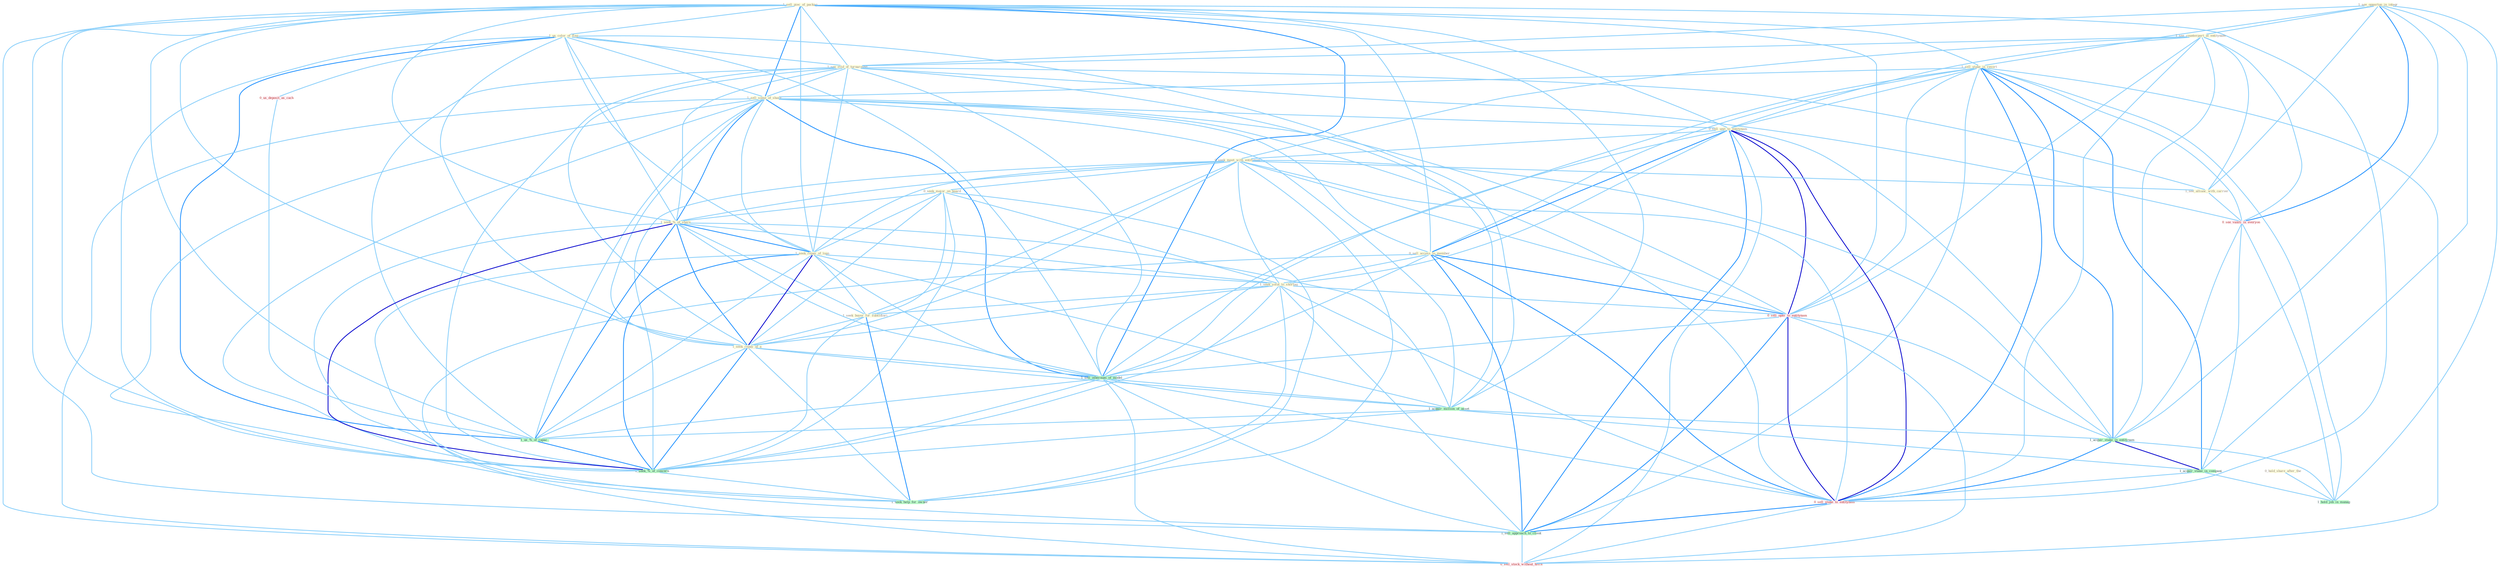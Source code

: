 Graph G{ 
    node
    [shape=polygon,style=filled,width=.5,height=.06,color="#BDFCC9",fixedsize=true,fontsize=4,
    fontcolor="#2f4f4f"];
    {node
    [color="#ffffe0", fontcolor="#8b7d6b"] "1_sell_piec_of_packag " "1_see_opportun_in_integr " "1_sell_stake_in_resort " "1_us_color_of_flag " "1_see_counterpart_at_entitynam " "1_see_evid_of_turnaround " "1_sell_some_of_share " "0_sell_unit_to_entitynam " "0_hold_share_after_the " "0_sell_access_to_member " "0_seek_meet_with_entitynam " "0_seek_major_on_board " "1_see_allianc_with_carrier " "1_seek_%_of_share " "1_seek_repay_of_loan " "1_seek_solut_to_shortag " "1_seek_buyer_for_subsidiari " "1_seek_repay_of_a "}
{node [color="#fff0f5", fontcolor="#b22222"] "0_sell_oper_to_entitynam " "0_see_vaniti_in_everyon " "0_us_deposit_as_cach " "0_sell_stake_to_entitynam " "0_sell_stock_without_hitch "}
edge [color="#B0E2FF"];

	"1_sell_piec_of_packag " -- "1_sell_stake_in_resort " [w="1", color="#87cefa" ];
	"1_sell_piec_of_packag " -- "1_us_color_of_flag " [w="1", color="#87cefa" ];
	"1_sell_piec_of_packag " -- "1_see_evid_of_turnaround " [w="1", color="#87cefa" ];
	"1_sell_piec_of_packag " -- "1_sell_some_of_share " [w="2", color="#1e90ff" , len=0.8];
	"1_sell_piec_of_packag " -- "0_sell_unit_to_entitynam " [w="1", color="#87cefa" ];
	"1_sell_piec_of_packag " -- "0_sell_access_to_member " [w="1", color="#87cefa" ];
	"1_sell_piec_of_packag " -- "1_seek_%_of_share " [w="1", color="#87cefa" ];
	"1_sell_piec_of_packag " -- "1_seek_repay_of_loan " [w="1", color="#87cefa" ];
	"1_sell_piec_of_packag " -- "1_seek_repay_of_a " [w="1", color="#87cefa" ];
	"1_sell_piec_of_packag " -- "0_sell_oper_to_entitynam " [w="1", color="#87cefa" ];
	"1_sell_piec_of_packag " -- "1_sell_othernum_of_model " [w="2", color="#1e90ff" , len=0.8];
	"1_sell_piec_of_packag " -- "1_acquir_million_of_asset " [w="1", color="#87cefa" ];
	"1_sell_piec_of_packag " -- "0_sell_stake_to_entitynam " [w="1", color="#87cefa" ];
	"1_sell_piec_of_packag " -- "1_us_%_of_capac " [w="1", color="#87cefa" ];
	"1_sell_piec_of_packag " -- "1_sell_approach_to_client " [w="1", color="#87cefa" ];
	"1_sell_piec_of_packag " -- "0_sell_stock_without_hitch " [w="1", color="#87cefa" ];
	"1_sell_piec_of_packag " -- "1_seek_%_of_concern " [w="1", color="#87cefa" ];
	"1_see_opportun_in_integr " -- "1_sell_stake_in_resort " [w="1", color="#87cefa" ];
	"1_see_opportun_in_integr " -- "1_see_counterpart_at_entitynam " [w="1", color="#87cefa" ];
	"1_see_opportun_in_integr " -- "1_see_evid_of_turnaround " [w="1", color="#87cefa" ];
	"1_see_opportun_in_integr " -- "1_see_allianc_with_carrier " [w="1", color="#87cefa" ];
	"1_see_opportun_in_integr " -- "0_see_vaniti_in_everyon " [w="2", color="#1e90ff" , len=0.8];
	"1_see_opportun_in_integr " -- "1_acquir_stake_in_entitynam " [w="1", color="#87cefa" ];
	"1_see_opportun_in_integr " -- "1_acquir_stake_in_compani " [w="1", color="#87cefa" ];
	"1_see_opportun_in_integr " -- "1_hold_job_in_manag " [w="1", color="#87cefa" ];
	"1_sell_stake_in_resort " -- "1_sell_some_of_share " [w="1", color="#87cefa" ];
	"1_sell_stake_in_resort " -- "0_sell_unit_to_entitynam " [w="1", color="#87cefa" ];
	"1_sell_stake_in_resort " -- "0_sell_access_to_member " [w="1", color="#87cefa" ];
	"1_sell_stake_in_resort " -- "0_sell_oper_to_entitynam " [w="1", color="#87cefa" ];
	"1_sell_stake_in_resort " -- "1_sell_othernum_of_model " [w="1", color="#87cefa" ];
	"1_sell_stake_in_resort " -- "0_see_vaniti_in_everyon " [w="1", color="#87cefa" ];
	"1_sell_stake_in_resort " -- "1_acquir_stake_in_entitynam " [w="2", color="#1e90ff" , len=0.8];
	"1_sell_stake_in_resort " -- "1_acquir_stake_in_compani " [w="2", color="#1e90ff" , len=0.8];
	"1_sell_stake_in_resort " -- "0_sell_stake_to_entitynam " [w="2", color="#1e90ff" , len=0.8];
	"1_sell_stake_in_resort " -- "1_sell_approach_to_client " [w="1", color="#87cefa" ];
	"1_sell_stake_in_resort " -- "1_hold_job_in_manag " [w="1", color="#87cefa" ];
	"1_sell_stake_in_resort " -- "0_sell_stock_without_hitch " [w="1", color="#87cefa" ];
	"1_us_color_of_flag " -- "1_see_evid_of_turnaround " [w="1", color="#87cefa" ];
	"1_us_color_of_flag " -- "1_sell_some_of_share " [w="1", color="#87cefa" ];
	"1_us_color_of_flag " -- "1_seek_%_of_share " [w="1", color="#87cefa" ];
	"1_us_color_of_flag " -- "1_seek_repay_of_loan " [w="1", color="#87cefa" ];
	"1_us_color_of_flag " -- "1_seek_repay_of_a " [w="1", color="#87cefa" ];
	"1_us_color_of_flag " -- "1_sell_othernum_of_model " [w="1", color="#87cefa" ];
	"1_us_color_of_flag " -- "1_acquir_million_of_asset " [w="1", color="#87cefa" ];
	"1_us_color_of_flag " -- "0_us_deposit_as_cach " [w="1", color="#87cefa" ];
	"1_us_color_of_flag " -- "1_us_%_of_capac " [w="2", color="#1e90ff" , len=0.8];
	"1_us_color_of_flag " -- "1_seek_%_of_concern " [w="1", color="#87cefa" ];
	"1_see_counterpart_at_entitynam " -- "1_see_evid_of_turnaround " [w="1", color="#87cefa" ];
	"1_see_counterpart_at_entitynam " -- "0_sell_unit_to_entitynam " [w="1", color="#87cefa" ];
	"1_see_counterpart_at_entitynam " -- "0_seek_meet_with_entitynam " [w="1", color="#87cefa" ];
	"1_see_counterpart_at_entitynam " -- "1_see_allianc_with_carrier " [w="1", color="#87cefa" ];
	"1_see_counterpart_at_entitynam " -- "0_sell_oper_to_entitynam " [w="1", color="#87cefa" ];
	"1_see_counterpart_at_entitynam " -- "0_see_vaniti_in_everyon " [w="1", color="#87cefa" ];
	"1_see_counterpart_at_entitynam " -- "1_acquir_stake_in_entitynam " [w="1", color="#87cefa" ];
	"1_see_counterpart_at_entitynam " -- "0_sell_stake_to_entitynam " [w="1", color="#87cefa" ];
	"1_see_evid_of_turnaround " -- "1_sell_some_of_share " [w="1", color="#87cefa" ];
	"1_see_evid_of_turnaround " -- "1_see_allianc_with_carrier " [w="1", color="#87cefa" ];
	"1_see_evid_of_turnaround " -- "1_seek_%_of_share " [w="1", color="#87cefa" ];
	"1_see_evid_of_turnaround " -- "1_seek_repay_of_loan " [w="1", color="#87cefa" ];
	"1_see_evid_of_turnaround " -- "1_seek_repay_of_a " [w="1", color="#87cefa" ];
	"1_see_evid_of_turnaround " -- "1_sell_othernum_of_model " [w="1", color="#87cefa" ];
	"1_see_evid_of_turnaround " -- "0_see_vaniti_in_everyon " [w="1", color="#87cefa" ];
	"1_see_evid_of_turnaround " -- "1_acquir_million_of_asset " [w="1", color="#87cefa" ];
	"1_see_evid_of_turnaround " -- "1_us_%_of_capac " [w="1", color="#87cefa" ];
	"1_see_evid_of_turnaround " -- "1_seek_%_of_concern " [w="1", color="#87cefa" ];
	"1_sell_some_of_share " -- "0_sell_unit_to_entitynam " [w="1", color="#87cefa" ];
	"1_sell_some_of_share " -- "0_sell_access_to_member " [w="1", color="#87cefa" ];
	"1_sell_some_of_share " -- "1_seek_%_of_share " [w="2", color="#1e90ff" , len=0.8];
	"1_sell_some_of_share " -- "1_seek_repay_of_loan " [w="1", color="#87cefa" ];
	"1_sell_some_of_share " -- "1_seek_repay_of_a " [w="1", color="#87cefa" ];
	"1_sell_some_of_share " -- "0_sell_oper_to_entitynam " [w="1", color="#87cefa" ];
	"1_sell_some_of_share " -- "1_sell_othernum_of_model " [w="2", color="#1e90ff" , len=0.8];
	"1_sell_some_of_share " -- "1_acquir_million_of_asset " [w="1", color="#87cefa" ];
	"1_sell_some_of_share " -- "0_sell_stake_to_entitynam " [w="1", color="#87cefa" ];
	"1_sell_some_of_share " -- "1_us_%_of_capac " [w="1", color="#87cefa" ];
	"1_sell_some_of_share " -- "1_sell_approach_to_client " [w="1", color="#87cefa" ];
	"1_sell_some_of_share " -- "0_sell_stock_without_hitch " [w="1", color="#87cefa" ];
	"1_sell_some_of_share " -- "1_seek_%_of_concern " [w="1", color="#87cefa" ];
	"0_sell_unit_to_entitynam " -- "0_sell_access_to_member " [w="2", color="#1e90ff" , len=0.8];
	"0_sell_unit_to_entitynam " -- "0_seek_meet_with_entitynam " [w="1", color="#87cefa" ];
	"0_sell_unit_to_entitynam " -- "1_seek_solut_to_shortag " [w="1", color="#87cefa" ];
	"0_sell_unit_to_entitynam " -- "0_sell_oper_to_entitynam " [w="3", color="#0000cd" , len=0.6];
	"0_sell_unit_to_entitynam " -- "1_sell_othernum_of_model " [w="1", color="#87cefa" ];
	"0_sell_unit_to_entitynam " -- "1_acquir_stake_in_entitynam " [w="1", color="#87cefa" ];
	"0_sell_unit_to_entitynam " -- "0_sell_stake_to_entitynam " [w="3", color="#0000cd" , len=0.6];
	"0_sell_unit_to_entitynam " -- "1_sell_approach_to_client " [w="2", color="#1e90ff" , len=0.8];
	"0_sell_unit_to_entitynam " -- "0_sell_stock_without_hitch " [w="1", color="#87cefa" ];
	"0_hold_share_after_the " -- "1_hold_job_in_manag " [w="1", color="#87cefa" ];
	"0_sell_access_to_member " -- "1_seek_solut_to_shortag " [w="1", color="#87cefa" ];
	"0_sell_access_to_member " -- "0_sell_oper_to_entitynam " [w="2", color="#1e90ff" , len=0.8];
	"0_sell_access_to_member " -- "1_sell_othernum_of_model " [w="1", color="#87cefa" ];
	"0_sell_access_to_member " -- "0_sell_stake_to_entitynam " [w="2", color="#1e90ff" , len=0.8];
	"0_sell_access_to_member " -- "1_sell_approach_to_client " [w="2", color="#1e90ff" , len=0.8];
	"0_sell_access_to_member " -- "0_sell_stock_without_hitch " [w="1", color="#87cefa" ];
	"0_seek_meet_with_entitynam " -- "0_seek_major_on_board " [w="1", color="#87cefa" ];
	"0_seek_meet_with_entitynam " -- "1_see_allianc_with_carrier " [w="1", color="#87cefa" ];
	"0_seek_meet_with_entitynam " -- "1_seek_%_of_share " [w="1", color="#87cefa" ];
	"0_seek_meet_with_entitynam " -- "1_seek_repay_of_loan " [w="1", color="#87cefa" ];
	"0_seek_meet_with_entitynam " -- "1_seek_solut_to_shortag " [w="1", color="#87cefa" ];
	"0_seek_meet_with_entitynam " -- "1_seek_buyer_for_subsidiari " [w="1", color="#87cefa" ];
	"0_seek_meet_with_entitynam " -- "1_seek_repay_of_a " [w="1", color="#87cefa" ];
	"0_seek_meet_with_entitynam " -- "0_sell_oper_to_entitynam " [w="1", color="#87cefa" ];
	"0_seek_meet_with_entitynam " -- "1_acquir_stake_in_entitynam " [w="1", color="#87cefa" ];
	"0_seek_meet_with_entitynam " -- "0_sell_stake_to_entitynam " [w="1", color="#87cefa" ];
	"0_seek_meet_with_entitynam " -- "1_seek_%_of_concern " [w="1", color="#87cefa" ];
	"0_seek_meet_with_entitynam " -- "1_seek_help_for_owner " [w="1", color="#87cefa" ];
	"0_seek_major_on_board " -- "1_seek_%_of_share " [w="1", color="#87cefa" ];
	"0_seek_major_on_board " -- "1_seek_repay_of_loan " [w="1", color="#87cefa" ];
	"0_seek_major_on_board " -- "1_seek_solut_to_shortag " [w="1", color="#87cefa" ];
	"0_seek_major_on_board " -- "1_seek_buyer_for_subsidiari " [w="1", color="#87cefa" ];
	"0_seek_major_on_board " -- "1_seek_repay_of_a " [w="1", color="#87cefa" ];
	"0_seek_major_on_board " -- "1_seek_%_of_concern " [w="1", color="#87cefa" ];
	"0_seek_major_on_board " -- "1_seek_help_for_owner " [w="1", color="#87cefa" ];
	"1_see_allianc_with_carrier " -- "0_see_vaniti_in_everyon " [w="1", color="#87cefa" ];
	"1_seek_%_of_share " -- "1_seek_repay_of_loan " [w="2", color="#1e90ff" , len=0.8];
	"1_seek_%_of_share " -- "1_seek_solut_to_shortag " [w="1", color="#87cefa" ];
	"1_seek_%_of_share " -- "1_seek_buyer_for_subsidiari " [w="1", color="#87cefa" ];
	"1_seek_%_of_share " -- "1_seek_repay_of_a " [w="2", color="#1e90ff" , len=0.8];
	"1_seek_%_of_share " -- "1_sell_othernum_of_model " [w="1", color="#87cefa" ];
	"1_seek_%_of_share " -- "1_acquir_million_of_asset " [w="1", color="#87cefa" ];
	"1_seek_%_of_share " -- "1_us_%_of_capac " [w="2", color="#1e90ff" , len=0.8];
	"1_seek_%_of_share " -- "1_seek_%_of_concern " [w="3", color="#0000cd" , len=0.6];
	"1_seek_%_of_share " -- "1_seek_help_for_owner " [w="1", color="#87cefa" ];
	"1_seek_repay_of_loan " -- "1_seek_solut_to_shortag " [w="1", color="#87cefa" ];
	"1_seek_repay_of_loan " -- "1_seek_buyer_for_subsidiari " [w="1", color="#87cefa" ];
	"1_seek_repay_of_loan " -- "1_seek_repay_of_a " [w="3", color="#0000cd" , len=0.6];
	"1_seek_repay_of_loan " -- "1_sell_othernum_of_model " [w="1", color="#87cefa" ];
	"1_seek_repay_of_loan " -- "1_acquir_million_of_asset " [w="1", color="#87cefa" ];
	"1_seek_repay_of_loan " -- "1_us_%_of_capac " [w="1", color="#87cefa" ];
	"1_seek_repay_of_loan " -- "1_seek_%_of_concern " [w="2", color="#1e90ff" , len=0.8];
	"1_seek_repay_of_loan " -- "1_seek_help_for_owner " [w="1", color="#87cefa" ];
	"1_seek_solut_to_shortag " -- "1_seek_buyer_for_subsidiari " [w="1", color="#87cefa" ];
	"1_seek_solut_to_shortag " -- "1_seek_repay_of_a " [w="1", color="#87cefa" ];
	"1_seek_solut_to_shortag " -- "0_sell_oper_to_entitynam " [w="1", color="#87cefa" ];
	"1_seek_solut_to_shortag " -- "0_sell_stake_to_entitynam " [w="1", color="#87cefa" ];
	"1_seek_solut_to_shortag " -- "1_sell_approach_to_client " [w="1", color="#87cefa" ];
	"1_seek_solut_to_shortag " -- "1_seek_%_of_concern " [w="1", color="#87cefa" ];
	"1_seek_solut_to_shortag " -- "1_seek_help_for_owner " [w="1", color="#87cefa" ];
	"1_seek_buyer_for_subsidiari " -- "1_seek_repay_of_a " [w="1", color="#87cefa" ];
	"1_seek_buyer_for_subsidiari " -- "1_seek_%_of_concern " [w="1", color="#87cefa" ];
	"1_seek_buyer_for_subsidiari " -- "1_seek_help_for_owner " [w="2", color="#1e90ff" , len=0.8];
	"1_seek_repay_of_a " -- "1_sell_othernum_of_model " [w="1", color="#87cefa" ];
	"1_seek_repay_of_a " -- "1_acquir_million_of_asset " [w="1", color="#87cefa" ];
	"1_seek_repay_of_a " -- "1_us_%_of_capac " [w="1", color="#87cefa" ];
	"1_seek_repay_of_a " -- "1_seek_%_of_concern " [w="2", color="#1e90ff" , len=0.8];
	"1_seek_repay_of_a " -- "1_seek_help_for_owner " [w="1", color="#87cefa" ];
	"0_sell_oper_to_entitynam " -- "1_sell_othernum_of_model " [w="1", color="#87cefa" ];
	"0_sell_oper_to_entitynam " -- "1_acquir_stake_in_entitynam " [w="1", color="#87cefa" ];
	"0_sell_oper_to_entitynam " -- "0_sell_stake_to_entitynam " [w="3", color="#0000cd" , len=0.6];
	"0_sell_oper_to_entitynam " -- "1_sell_approach_to_client " [w="2", color="#1e90ff" , len=0.8];
	"0_sell_oper_to_entitynam " -- "0_sell_stock_without_hitch " [w="1", color="#87cefa" ];
	"1_sell_othernum_of_model " -- "1_acquir_million_of_asset " [w="1", color="#87cefa" ];
	"1_sell_othernum_of_model " -- "0_sell_stake_to_entitynam " [w="1", color="#87cefa" ];
	"1_sell_othernum_of_model " -- "1_us_%_of_capac " [w="1", color="#87cefa" ];
	"1_sell_othernum_of_model " -- "1_sell_approach_to_client " [w="1", color="#87cefa" ];
	"1_sell_othernum_of_model " -- "0_sell_stock_without_hitch " [w="1", color="#87cefa" ];
	"1_sell_othernum_of_model " -- "1_seek_%_of_concern " [w="1", color="#87cefa" ];
	"0_see_vaniti_in_everyon " -- "1_acquir_stake_in_entitynam " [w="1", color="#87cefa" ];
	"0_see_vaniti_in_everyon " -- "1_acquir_stake_in_compani " [w="1", color="#87cefa" ];
	"0_see_vaniti_in_everyon " -- "1_hold_job_in_manag " [w="1", color="#87cefa" ];
	"1_acquir_million_of_asset " -- "1_acquir_stake_in_entitynam " [w="1", color="#87cefa" ];
	"1_acquir_million_of_asset " -- "1_acquir_stake_in_compani " [w="1", color="#87cefa" ];
	"1_acquir_million_of_asset " -- "1_us_%_of_capac " [w="1", color="#87cefa" ];
	"1_acquir_million_of_asset " -- "1_seek_%_of_concern " [w="1", color="#87cefa" ];
	"0_us_deposit_as_cach " -- "1_us_%_of_capac " [w="1", color="#87cefa" ];
	"1_acquir_stake_in_entitynam " -- "1_acquir_stake_in_compani " [w="3", color="#0000cd" , len=0.6];
	"1_acquir_stake_in_entitynam " -- "0_sell_stake_to_entitynam " [w="2", color="#1e90ff" , len=0.8];
	"1_acquir_stake_in_entitynam " -- "1_hold_job_in_manag " [w="1", color="#87cefa" ];
	"1_acquir_stake_in_compani " -- "0_sell_stake_to_entitynam " [w="1", color="#87cefa" ];
	"1_acquir_stake_in_compani " -- "1_hold_job_in_manag " [w="1", color="#87cefa" ];
	"0_sell_stake_to_entitynam " -- "1_sell_approach_to_client " [w="2", color="#1e90ff" , len=0.8];
	"0_sell_stake_to_entitynam " -- "0_sell_stock_without_hitch " [w="1", color="#87cefa" ];
	"1_us_%_of_capac " -- "1_seek_%_of_concern " [w="2", color="#1e90ff" , len=0.8];
	"1_sell_approach_to_client " -- "0_sell_stock_without_hitch " [w="1", color="#87cefa" ];
	"1_seek_%_of_concern " -- "1_seek_help_for_owner " [w="1", color="#87cefa" ];
}